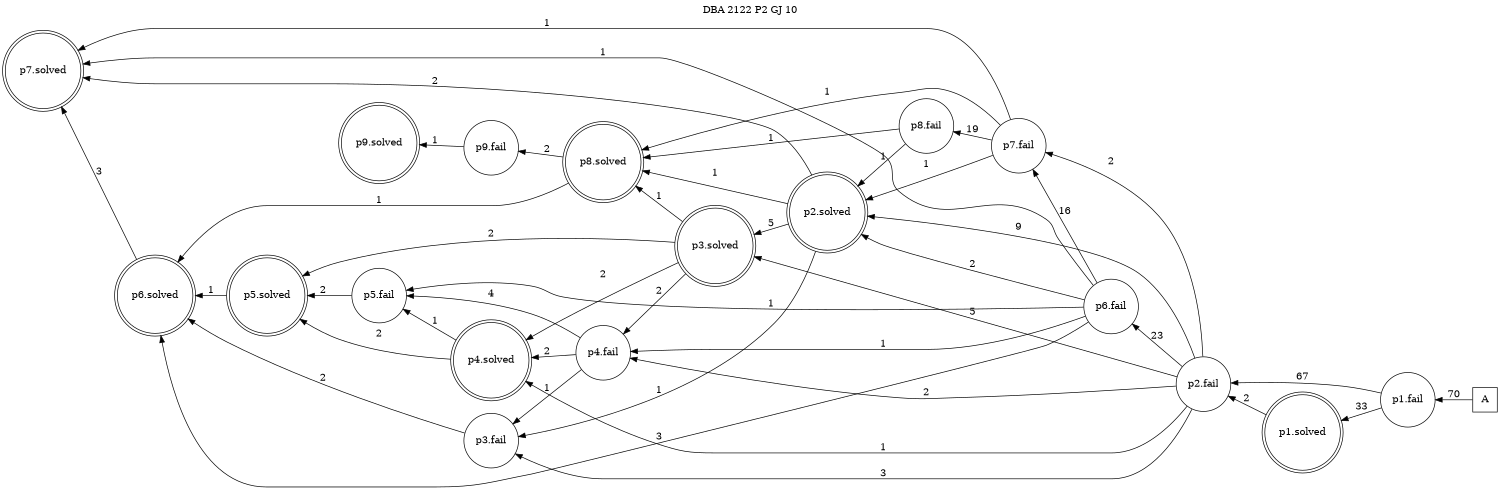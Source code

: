 digraph DBA_2122_P2_GJ_10_GOOD {
labelloc="tl"
label= " DBA 2122 P2 GJ 10 "
rankdir="RL";
graph [ size=" 10 , 10 !"]

"A" [shape="square" label="A"]
"p1.fail" [shape="circle" label="p1.fail"]
"p1.solved" [shape="doublecircle" label="p1.solved"]
"p2.fail" [shape="circle" label="p2.fail"]
"p3.fail" [shape="circle" label="p3.fail"]
"p4.fail" [shape="circle" label="p4.fail"]
"p2.solved" [shape="doublecircle" label="p2.solved"]
"p6.fail" [shape="circle" label="p6.fail"]
"p5.fail" [shape="circle" label="p5.fail"]
"p6.solved" [shape="doublecircle" label="p6.solved"]
"p3.solved" [shape="doublecircle" label="p3.solved"]
"p5.solved" [shape="doublecircle" label="p5.solved"]
"p7.fail" [shape="circle" label="p7.fail"]
"p7.solved" [shape="doublecircle" label="p7.solved"]
"p8.fail" [shape="circle" label="p8.fail"]
"p8.solved" [shape="doublecircle" label="p8.solved"]
"p4.solved" [shape="doublecircle" label="p4.solved"]
"p9.fail" [shape="circle" label="p9.fail"]
"p9.solved" [shape="doublecircle" label="p9.solved"]
"A" -> "p1.fail" [ label=70]
"p1.fail" -> "p1.solved" [ label=33]
"p1.fail" -> "p2.fail" [ label=67]
"p1.solved" -> "p2.fail" [ label=2]
"p2.fail" -> "p3.fail" [ label=3]
"p2.fail" -> "p4.fail" [ label=2]
"p2.fail" -> "p2.solved" [ label=9]
"p2.fail" -> "p6.fail" [ label=23]
"p2.fail" -> "p3.solved" [ label=5]
"p2.fail" -> "p7.fail" [ label=2]
"p2.fail" -> "p4.solved" [ label=1]
"p3.fail" -> "p6.solved" [ label=2]
"p4.fail" -> "p3.fail" [ label=1]
"p4.fail" -> "p5.fail" [ label=4]
"p4.fail" -> "p4.solved" [ label=2]
"p2.solved" -> "p3.fail" [ label=1]
"p2.solved" -> "p3.solved" [ label=5]
"p2.solved" -> "p7.solved" [ label=2]
"p2.solved" -> "p8.solved" [ label=1]
"p6.fail" -> "p4.fail" [ label=1]
"p6.fail" -> "p2.solved" [ label=2]
"p6.fail" -> "p5.fail" [ label=1]
"p6.fail" -> "p6.solved" [ label=3]
"p6.fail" -> "p7.fail" [ label=16]
"p6.fail" -> "p7.solved" [ label=1]
"p5.fail" -> "p5.solved" [ label=2]
"p6.solved" -> "p7.solved" [ label=3]
"p3.solved" -> "p4.fail" [ label=2]
"p3.solved" -> "p5.solved" [ label=2]
"p3.solved" -> "p8.solved" [ label=1]
"p3.solved" -> "p4.solved" [ label=2]
"p5.solved" -> "p6.solved" [ label=1]
"p7.fail" -> "p2.solved" [ label=1]
"p7.fail" -> "p7.solved" [ label=1]
"p7.fail" -> "p8.fail" [ label=19]
"p7.fail" -> "p8.solved" [ label=1]
"p8.fail" -> "p2.solved" [ label=1]
"p8.fail" -> "p8.solved" [ label=1]
"p8.solved" -> "p6.solved" [ label=1]
"p8.solved" -> "p9.fail" [ label=2]
"p4.solved" -> "p5.fail" [ label=1]
"p4.solved" -> "p5.solved" [ label=2]
"p9.fail" -> "p9.solved" [ label=1]
}
